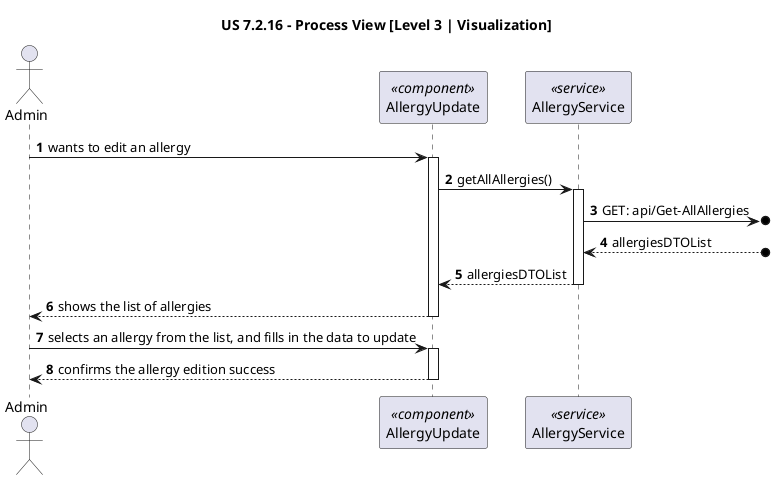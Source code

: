 @startuml

title "US 7.2.16 - Process View [Level 3 | Visualization]"

autonumber
actor "Admin" as USER
participant "AllergyUpdate" as UPP <<component>>
participant "AllergyService" as PS <<service>>

USER -> UPP : wants to edit an allergy
activate UPP

UPP -> PS : getAllAllergies()
activate PS

PS ->o] : GET: api/Get-AllAllergies

PS <--o] : allergiesDTOList

PS --> UPP: allergiesDTOList
deactivate PS

UPP --> USER: shows the list of allergies
deactivate UPP

USER -> UPP : selects an allergy from the list, and fills in the data to update
activate UPP

UPP --> USER: confirms the allergy edition success
deactivate UPP

@enduml